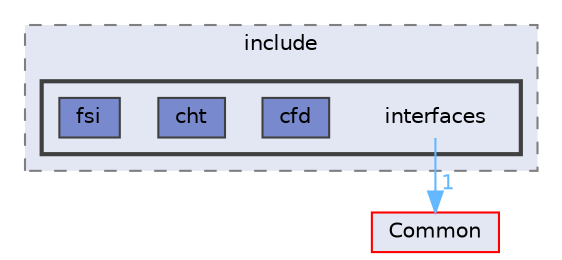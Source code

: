 digraph "SU2_CFD/include/interfaces"
{
 // LATEX_PDF_SIZE
  bgcolor="transparent";
  edge [fontname=Helvetica,fontsize=10,labelfontname=Helvetica,labelfontsize=10];
  node [fontname=Helvetica,fontsize=10,shape=box,height=0.2,width=0.4];
  compound=true
  subgraph clusterdir_3b735dd5547717c34264cbbbba892a8a {
    graph [ bgcolor="#e3e7f4", pencolor="grey50", label="include", fontname=Helvetica,fontsize=10 style="filled,dashed", URL="dir_3b735dd5547717c34264cbbbba892a8a.html",tooltip=""]
  subgraph clusterdir_08c7ba3cb7a23e912f9dd6cde1b276c2 {
    graph [ bgcolor="#e3e7f4", pencolor="grey25", label="", fontname=Helvetica,fontsize=10 style="filled,bold", URL="dir_08c7ba3cb7a23e912f9dd6cde1b276c2.html",tooltip=""]
    dir_08c7ba3cb7a23e912f9dd6cde1b276c2 [shape=plaintext, label="interfaces"];
  dir_854b75cba6897743eb24929b43859c79 [label="cfd", fillcolor="#788acd", color="grey25", style="filled", URL="dir_854b75cba6897743eb24929b43859c79.html",tooltip=""];
  dir_0e62af80194ed18f57461f66390423e0 [label="cht", fillcolor="#788acd", color="grey25", style="filled", URL="dir_0e62af80194ed18f57461f66390423e0.html",tooltip=""];
  dir_7bd01c7330370edc484b289b87fa5a31 [label="fsi", fillcolor="#788acd", color="grey25", style="filled", URL="dir_7bd01c7330370edc484b289b87fa5a31.html",tooltip=""];
  }
  }
  dir_4ab6b4cc6a7edbff49100e9123df213f [label="Common", fillcolor="#e3e7f4", color="red", style="filled", URL="dir_4ab6b4cc6a7edbff49100e9123df213f.html",tooltip=""];
  dir_08c7ba3cb7a23e912f9dd6cde1b276c2->dir_4ab6b4cc6a7edbff49100e9123df213f [headlabel="1", labeldistance=1.5 headhref="dir_000055_000008.html" href="dir_000055_000008.html" color="steelblue1" fontcolor="steelblue1"];
}
